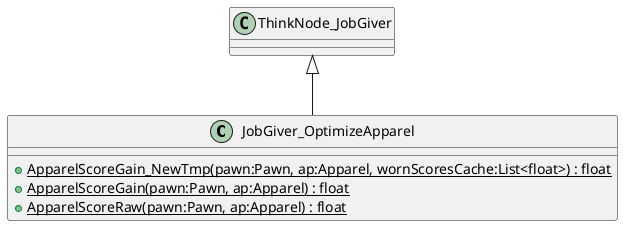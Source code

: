 @startuml
class JobGiver_OptimizeApparel {
    + {static} ApparelScoreGain_NewTmp(pawn:Pawn, ap:Apparel, wornScoresCache:List<float>) : float
    + {static} ApparelScoreGain(pawn:Pawn, ap:Apparel) : float
    + {static} ApparelScoreRaw(pawn:Pawn, ap:Apparel) : float
}
ThinkNode_JobGiver <|-- JobGiver_OptimizeApparel
@enduml
